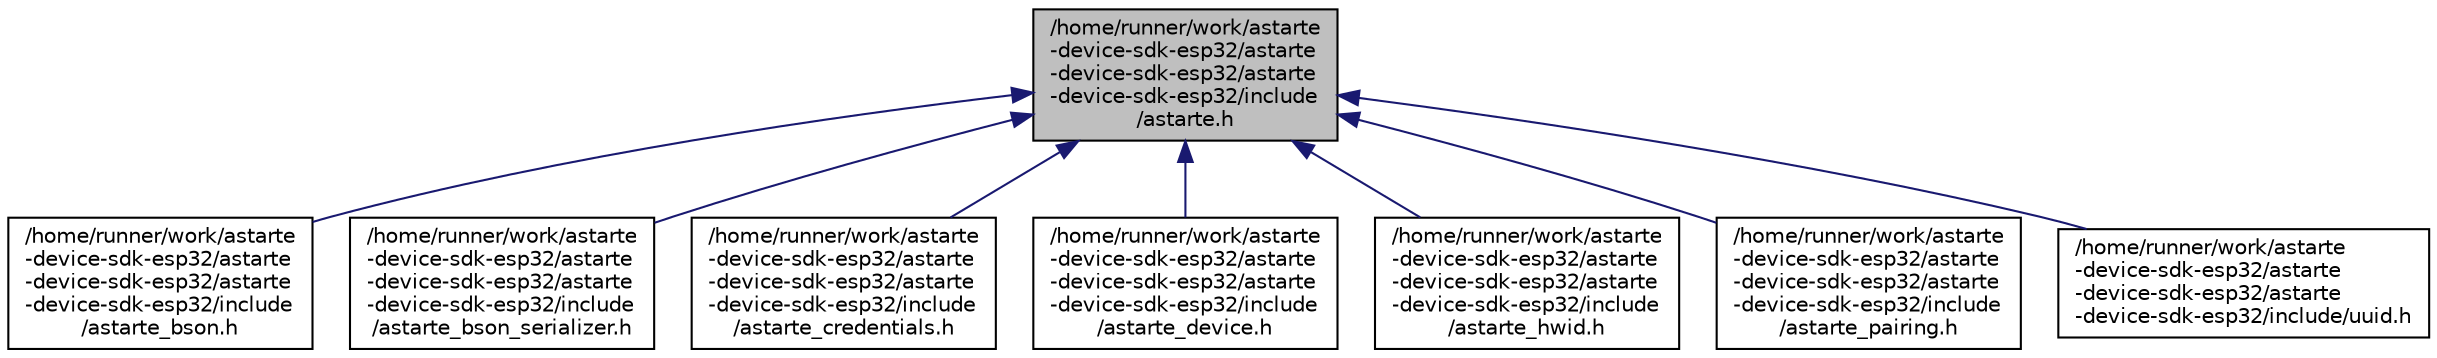 digraph "/home/runner/work/astarte-device-sdk-esp32/astarte-device-sdk-esp32/astarte-device-sdk-esp32/include/astarte.h"
{
 // LATEX_PDF_SIZE
  edge [fontname="Helvetica",fontsize="10",labelfontname="Helvetica",labelfontsize="10"];
  node [fontname="Helvetica",fontsize="10",shape=record];
  Node1 [label="/home/runner/work/astarte\l-device-sdk-esp32/astarte\l-device-sdk-esp32/astarte\l-device-sdk-esp32/include\l/astarte.h",height=0.2,width=0.4,color="black", fillcolor="grey75", style="filled", fontcolor="black",tooltip="Astarte types and defines."];
  Node1 -> Node2 [dir="back",color="midnightblue",fontsize="10",style="solid",fontname="Helvetica"];
  Node2 [label="/home/runner/work/astarte\l-device-sdk-esp32/astarte\l-device-sdk-esp32/astarte\l-device-sdk-esp32/include\l/astarte_bson.h",height=0.2,width=0.4,color="black", fillcolor="white", style="filled",URL="$astarte__bson_8h.html",tooltip="Astarte BSON manipulation functions."];
  Node1 -> Node3 [dir="back",color="midnightblue",fontsize="10",style="solid",fontname="Helvetica"];
  Node3 [label="/home/runner/work/astarte\l-device-sdk-esp32/astarte\l-device-sdk-esp32/astarte\l-device-sdk-esp32/include\l/astarte_bson_serializer.h",height=0.2,width=0.4,color="black", fillcolor="white", style="filled",URL="$astarte__bson__serializer_8h.html",tooltip="Astarte BSON serializer functions."];
  Node1 -> Node4 [dir="back",color="midnightblue",fontsize="10",style="solid",fontname="Helvetica"];
  Node4 [label="/home/runner/work/astarte\l-device-sdk-esp32/astarte\l-device-sdk-esp32/astarte\l-device-sdk-esp32/include\l/astarte_credentials.h",height=0.2,width=0.4,color="black", fillcolor="white", style="filled",URL="$astarte__credentials_8h.html",tooltip="Astarte credentials functions."];
  Node1 -> Node5 [dir="back",color="midnightblue",fontsize="10",style="solid",fontname="Helvetica"];
  Node5 [label="/home/runner/work/astarte\l-device-sdk-esp32/astarte\l-device-sdk-esp32/astarte\l-device-sdk-esp32/include\l/astarte_device.h",height=0.2,width=0.4,color="black", fillcolor="white", style="filled",URL="$astarte__device_8h.html",tooltip="Astarte device SDK high level API."];
  Node1 -> Node6 [dir="back",color="midnightblue",fontsize="10",style="solid",fontname="Helvetica"];
  Node6 [label="/home/runner/work/astarte\l-device-sdk-esp32/astarte\l-device-sdk-esp32/astarte\l-device-sdk-esp32/include\l/astarte_hwid.h",height=0.2,width=0.4,color="black", fillcolor="white", style="filled",URL="$astarte__hwid_8h.html",tooltip="Astarte hardware ID functions."];
  Node1 -> Node7 [dir="back",color="midnightblue",fontsize="10",style="solid",fontname="Helvetica"];
  Node7 [label="/home/runner/work/astarte\l-device-sdk-esp32/astarte\l-device-sdk-esp32/astarte\l-device-sdk-esp32/include\l/astarte_pairing.h",height=0.2,width=0.4,color="black", fillcolor="white", style="filled",URL="$astarte__pairing_8h.html",tooltip="Astarte pairing functions."];
  Node1 -> Node8 [dir="back",color="midnightblue",fontsize="10",style="solid",fontname="Helvetica"];
  Node8 [label="/home/runner/work/astarte\l-device-sdk-esp32/astarte\l-device-sdk-esp32/astarte\l-device-sdk-esp32/include/uuid.h",height=0.2,width=0.4,color="black", fillcolor="white", style="filled",URL="$uuid_8h_source.html",tooltip=" "];
}
